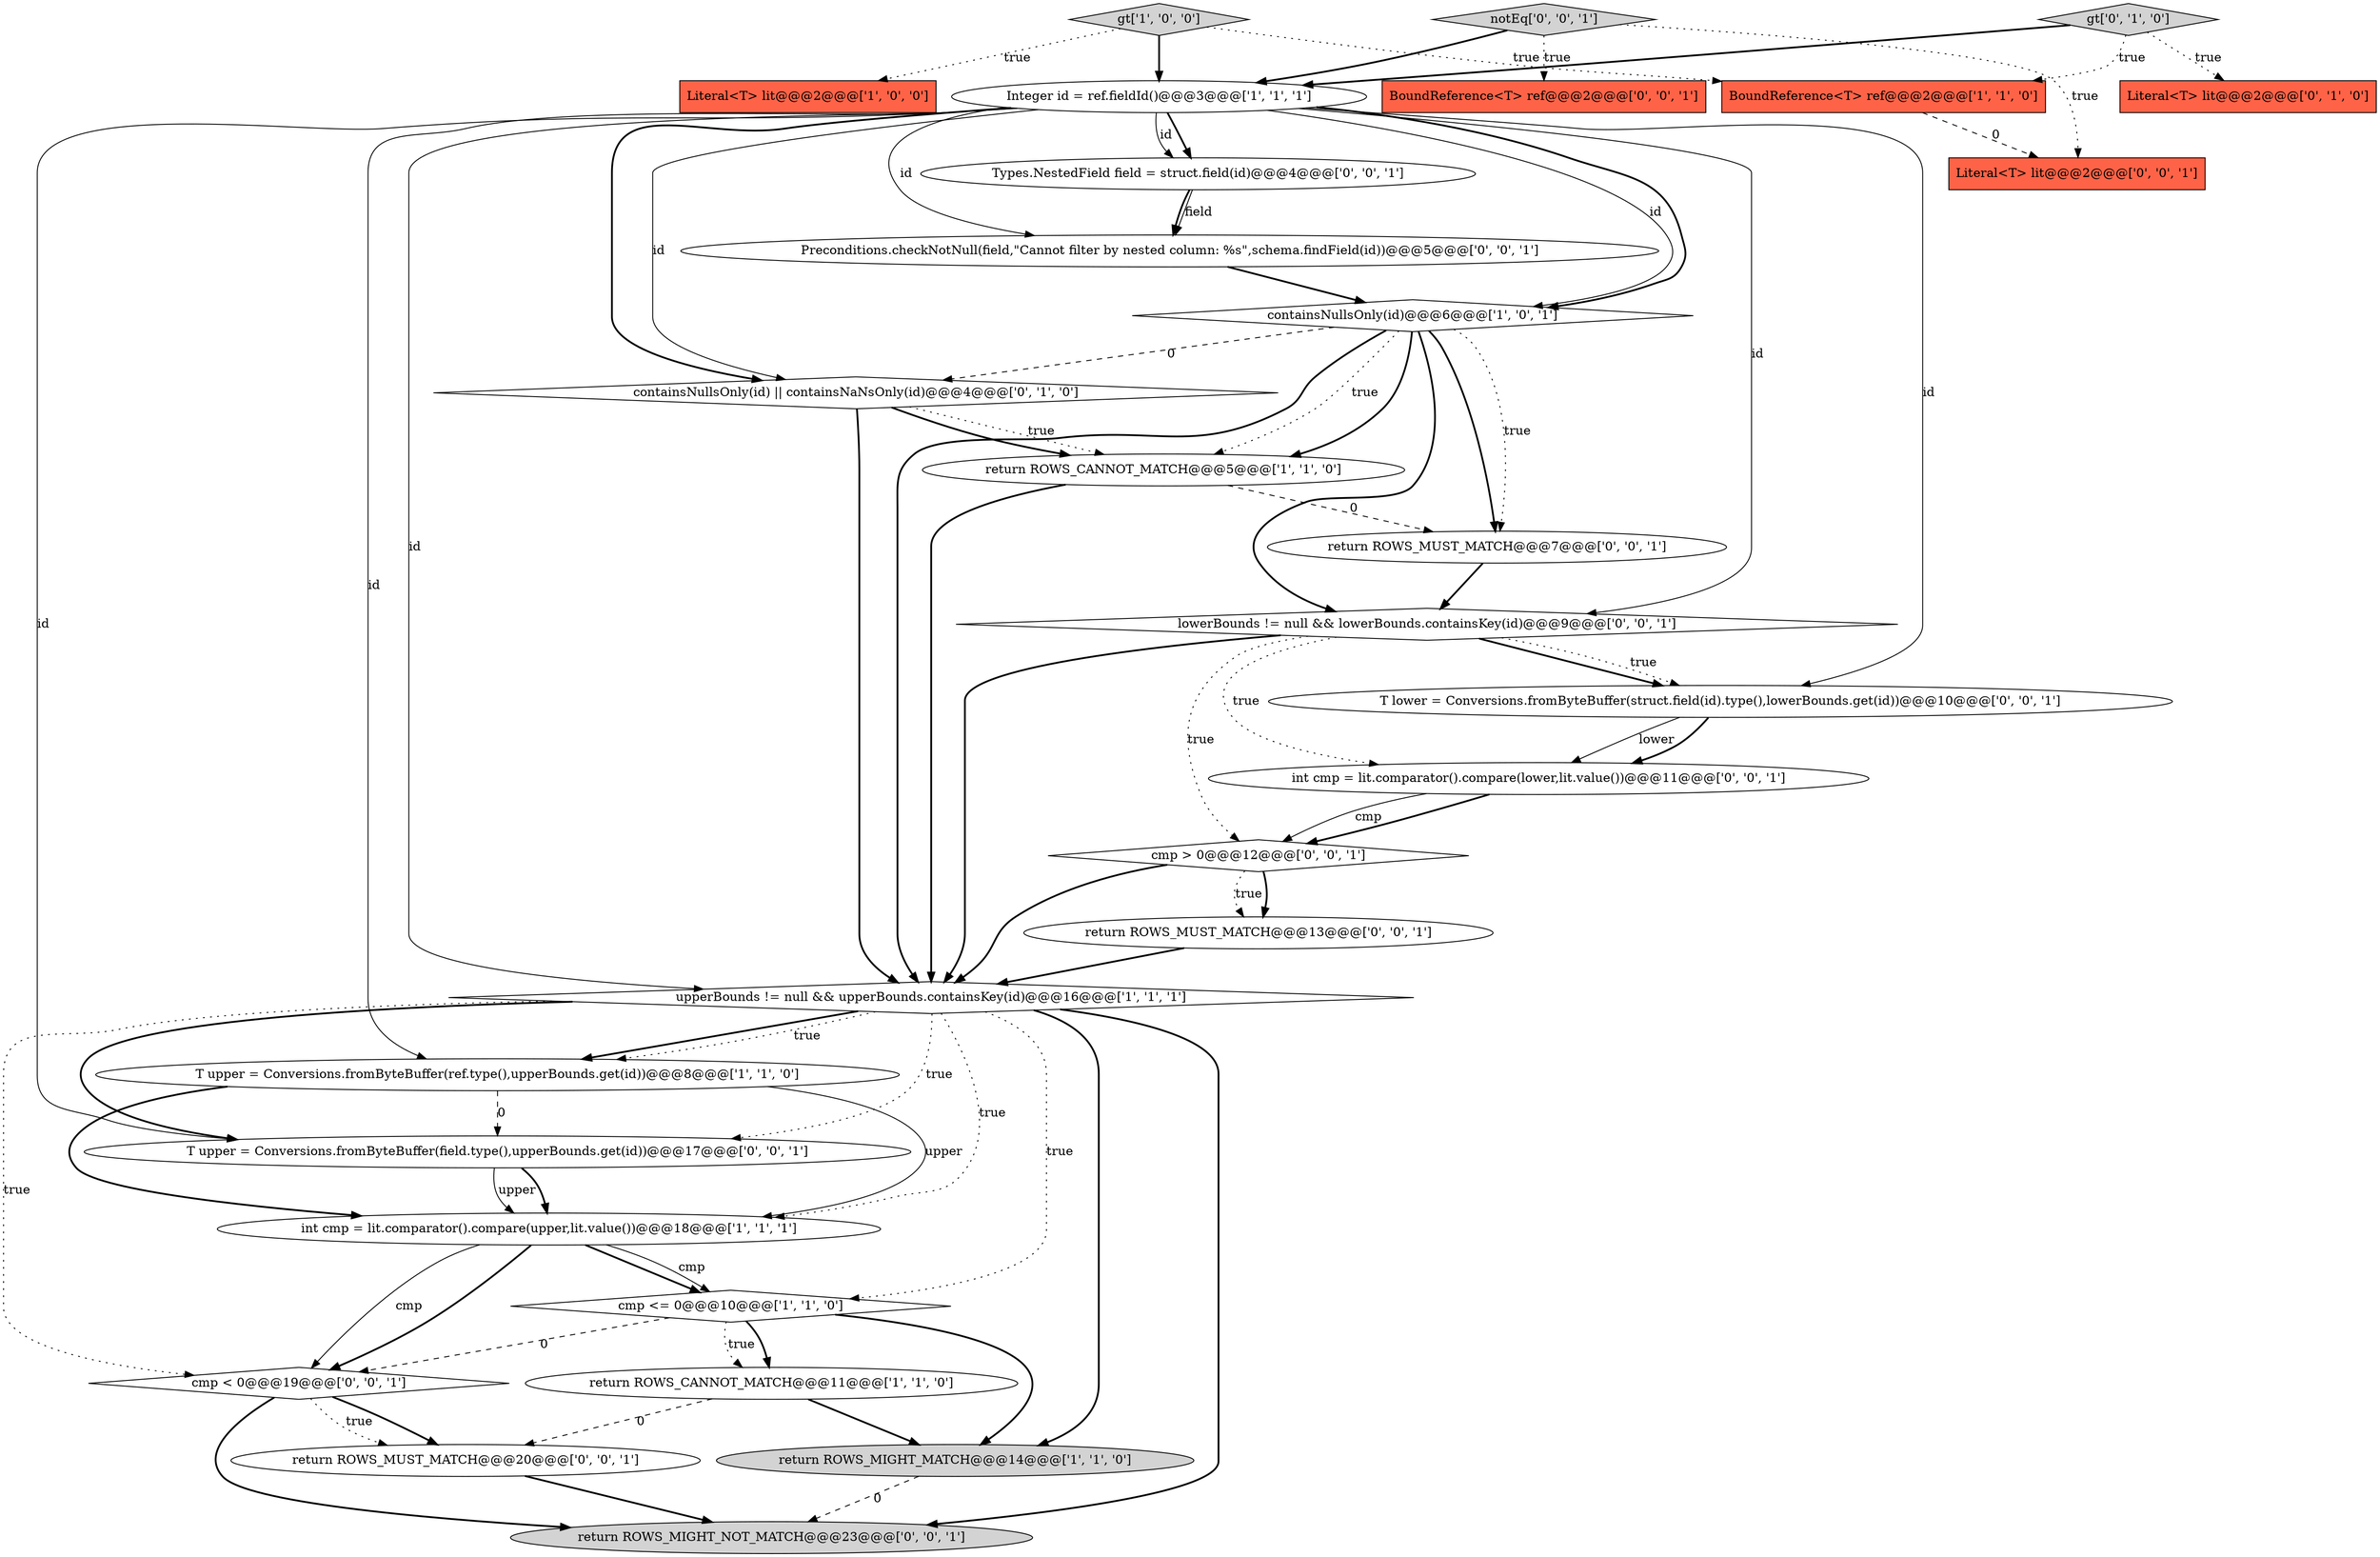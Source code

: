 digraph {
28 [style = filled, label = "T upper = Conversions.fromByteBuffer(field.type(),upperBounds.get(id))@@@17@@@['0', '0', '1']", fillcolor = white, shape = ellipse image = "AAA0AAABBB3BBB"];
9 [style = filled, label = "return ROWS_CANNOT_MATCH@@@11@@@['1', '1', '0']", fillcolor = white, shape = ellipse image = "AAA0AAABBB1BBB"];
12 [style = filled, label = "Literal<T> lit@@@2@@@['0', '1', '0']", fillcolor = tomato, shape = box image = "AAA0AAABBB2BBB"];
2 [style = filled, label = "return ROWS_MIGHT_MATCH@@@14@@@['1', '1', '0']", fillcolor = lightgray, shape = ellipse image = "AAA0AAABBB1BBB"];
3 [style = filled, label = "upperBounds != null && upperBounds.containsKey(id)@@@16@@@['1', '1', '1']", fillcolor = white, shape = diamond image = "AAA0AAABBB1BBB"];
4 [style = filled, label = "gt['1', '0', '0']", fillcolor = lightgray, shape = diamond image = "AAA0AAABBB1BBB"];
1 [style = filled, label = "return ROWS_CANNOT_MATCH@@@5@@@['1', '1', '0']", fillcolor = white, shape = ellipse image = "AAA0AAABBB1BBB"];
0 [style = filled, label = "int cmp = lit.comparator().compare(upper,lit.value())@@@18@@@['1', '1', '1']", fillcolor = white, shape = ellipse image = "AAA0AAABBB1BBB"];
16 [style = filled, label = "Types.NestedField field = struct.field(id)@@@4@@@['0', '0', '1']", fillcolor = white, shape = ellipse image = "AAA0AAABBB3BBB"];
27 [style = filled, label = "Preconditions.checkNotNull(field,\"Cannot filter by nested column: %s\",schema.findField(id))@@@5@@@['0', '0', '1']", fillcolor = white, shape = ellipse image = "AAA0AAABBB3BBB"];
17 [style = filled, label = "return ROWS_MUST_MATCH@@@13@@@['0', '0', '1']", fillcolor = white, shape = ellipse image = "AAA0AAABBB3BBB"];
11 [style = filled, label = "Integer id = ref.fieldId()@@@3@@@['1', '1', '1']", fillcolor = white, shape = ellipse image = "AAA0AAABBB1BBB"];
6 [style = filled, label = "BoundReference<T> ref@@@2@@@['1', '1', '0']", fillcolor = tomato, shape = box image = "AAA0AAABBB1BBB"];
25 [style = filled, label = "notEq['0', '0', '1']", fillcolor = lightgray, shape = diamond image = "AAA0AAABBB3BBB"];
29 [style = filled, label = "T lower = Conversions.fromByteBuffer(struct.field(id).type(),lowerBounds.get(id))@@@10@@@['0', '0', '1']", fillcolor = white, shape = ellipse image = "AAA0AAABBB3BBB"];
10 [style = filled, label = "containsNullsOnly(id)@@@6@@@['1', '0', '1']", fillcolor = white, shape = diamond image = "AAA0AAABBB1BBB"];
18 [style = filled, label = "int cmp = lit.comparator().compare(lower,lit.value())@@@11@@@['0', '0', '1']", fillcolor = white, shape = ellipse image = "AAA0AAABBB3BBB"];
21 [style = filled, label = "lowerBounds != null && lowerBounds.containsKey(id)@@@9@@@['0', '0', '1']", fillcolor = white, shape = diamond image = "AAA0AAABBB3BBB"];
24 [style = filled, label = "return ROWS_MIGHT_NOT_MATCH@@@23@@@['0', '0', '1']", fillcolor = lightgray, shape = ellipse image = "AAA0AAABBB3BBB"];
7 [style = filled, label = "T upper = Conversions.fromByteBuffer(ref.type(),upperBounds.get(id))@@@8@@@['1', '1', '0']", fillcolor = white, shape = ellipse image = "AAA0AAABBB1BBB"];
20 [style = filled, label = "cmp < 0@@@19@@@['0', '0', '1']", fillcolor = white, shape = diamond image = "AAA0AAABBB3BBB"];
15 [style = filled, label = "return ROWS_MUST_MATCH@@@20@@@['0', '0', '1']", fillcolor = white, shape = ellipse image = "AAA0AAABBB3BBB"];
26 [style = filled, label = "return ROWS_MUST_MATCH@@@7@@@['0', '0', '1']", fillcolor = white, shape = ellipse image = "AAA0AAABBB3BBB"];
8 [style = filled, label = "cmp <= 0@@@10@@@['1', '1', '0']", fillcolor = white, shape = diamond image = "AAA0AAABBB1BBB"];
19 [style = filled, label = "cmp > 0@@@12@@@['0', '0', '1']", fillcolor = white, shape = diamond image = "AAA0AAABBB3BBB"];
23 [style = filled, label = "Literal<T> lit@@@2@@@['0', '0', '1']", fillcolor = tomato, shape = box image = "AAA0AAABBB3BBB"];
13 [style = filled, label = "containsNullsOnly(id) || containsNaNsOnly(id)@@@4@@@['0', '1', '0']", fillcolor = white, shape = diamond image = "AAA1AAABBB2BBB"];
5 [style = filled, label = "Literal<T> lit@@@2@@@['1', '0', '0']", fillcolor = tomato, shape = box image = "AAA0AAABBB1BBB"];
22 [style = filled, label = "BoundReference<T> ref@@@2@@@['0', '0', '1']", fillcolor = tomato, shape = box image = "AAA0AAABBB3BBB"];
14 [style = filled, label = "gt['0', '1', '0']", fillcolor = lightgray, shape = diamond image = "AAA0AAABBB2BBB"];
19->3 [style = bold, label=""];
7->0 [style = solid, label="upper"];
3->24 [style = bold, label=""];
10->21 [style = bold, label=""];
28->0 [style = solid, label="upper"];
26->21 [style = bold, label=""];
21->3 [style = bold, label=""];
8->9 [style = bold, label=""];
10->1 [style = dotted, label="true"];
13->1 [style = dotted, label="true"];
3->28 [style = dotted, label="true"];
11->3 [style = solid, label="id"];
3->2 [style = bold, label=""];
21->18 [style = dotted, label="true"];
7->28 [style = dashed, label="0"];
16->27 [style = solid, label="field"];
11->13 [style = solid, label="id"];
4->11 [style = bold, label=""];
20->15 [style = bold, label=""];
3->20 [style = dotted, label="true"];
9->2 [style = bold, label=""];
3->8 [style = dotted, label="true"];
11->7 [style = solid, label="id"];
0->8 [style = bold, label=""];
11->29 [style = solid, label="id"];
11->16 [style = bold, label=""];
11->28 [style = solid, label="id"];
17->3 [style = bold, label=""];
14->11 [style = bold, label=""];
3->7 [style = bold, label=""];
15->24 [style = bold, label=""];
21->29 [style = bold, label=""];
14->12 [style = dotted, label="true"];
25->22 [style = dotted, label="true"];
10->3 [style = bold, label=""];
8->20 [style = dashed, label="0"];
25->11 [style = bold, label=""];
0->8 [style = solid, label="cmp"];
3->0 [style = dotted, label="true"];
0->20 [style = solid, label="cmp"];
14->6 [style = dotted, label="true"];
11->10 [style = solid, label="id"];
10->1 [style = bold, label=""];
0->20 [style = bold, label=""];
20->15 [style = dotted, label="true"];
1->3 [style = bold, label=""];
11->10 [style = bold, label=""];
8->2 [style = bold, label=""];
11->21 [style = solid, label="id"];
10->26 [style = dotted, label="true"];
2->24 [style = dashed, label="0"];
18->19 [style = bold, label=""];
18->19 [style = solid, label="cmp"];
19->17 [style = bold, label=""];
27->10 [style = bold, label=""];
7->0 [style = bold, label=""];
9->15 [style = dashed, label="0"];
16->27 [style = bold, label=""];
11->16 [style = solid, label="id"];
29->18 [style = solid, label="lower"];
11->13 [style = bold, label=""];
21->19 [style = dotted, label="true"];
20->24 [style = bold, label=""];
13->1 [style = bold, label=""];
13->3 [style = bold, label=""];
4->5 [style = dotted, label="true"];
21->29 [style = dotted, label="true"];
19->17 [style = dotted, label="true"];
11->27 [style = solid, label="id"];
3->7 [style = dotted, label="true"];
29->18 [style = bold, label=""];
4->6 [style = dotted, label="true"];
3->28 [style = bold, label=""];
25->23 [style = dotted, label="true"];
10->13 [style = dashed, label="0"];
28->0 [style = bold, label=""];
10->26 [style = bold, label=""];
1->26 [style = dashed, label="0"];
6->23 [style = dashed, label="0"];
8->9 [style = dotted, label="true"];
}
